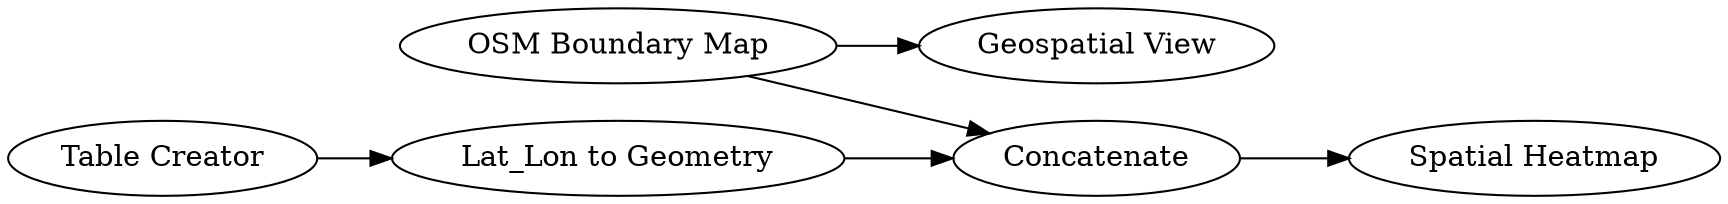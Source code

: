 digraph {
	8 [label="Spatial Heatmap"]
	239 [label="OSM Boundary Map"]
	240 [label="Geospatial View"]
	1870 [label="Table Creator"]
	1871 [label="Lat_Lon to Geometry"]
	1879 [label=Concatenate]
	239 -> 1879
	239 -> 240
	1870 -> 1871
	1871 -> 1879
	1879 -> 8
	rankdir=LR
}
